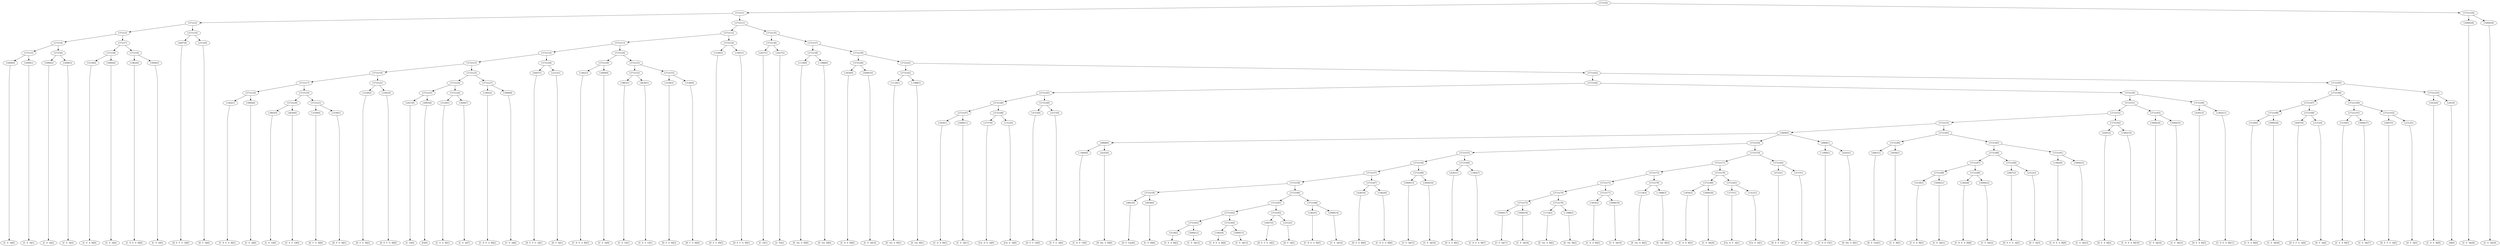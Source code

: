 digraph sample{
"L5000(0)"->"[C  E  A](0)"
"L5000(1)"->"[C  E  A](1)"
"L5721(5)"->"L5000(0)"
"L5721(5)"->"L5000(1)"
"L5000(2)"->"[C  E  A](2)"
"L5000(3)"->"[C  E  A](3)"
"L5721(6)"->"L5000(2)"
"L5721(6)"->"L5000(3)"
"L5721(4)"->"L5721(5)"
"L5721(4)"->"L5721(6)"
"L5129(0)"->"[C  E  A  B](0)"
"L5000(4)"->"[C  E  A](4)"
"L5721(8)"->"L5129(0)"
"L5721(8)"->"L5000(4)"
"L1462(0)"->"[C  D  E  A  B](0)"
"L5000(5)"->"[C  E  A](5)"
"L5721(9)"->"L1462(0)"
"L5721(9)"->"L5000(5)"
"L5721(7)"->"L5721(8)"
"L5721(7)"->"L5721(9)"
"L5721(3)"->"L5721(4)"
"L5721(3)"->"L5721(7)"
"L4407(0)"->"[D  E  F  G  A](0)"
"L2312(0)"->"[D  F  A](0)"
"L5721(10)"->"L4407(0)"
"L5721(10)"->"L2312(0)"
"L5721(2)"->"L5721(3)"
"L5721(2)"->"L5721(10)"
"L1462(1)"->"[C  D  E  A  B](1)"
"L5000(6)"->"[C  E  A](6)"
"L5721(18)"->"L1462(1)"
"L5721(18)"->"L5000(6)"
"L3863(0)"->"[C  E  G](0)"
"L4630(0)"->"[C  E  F  G](0)"
"L5721(20)"->"L3863(0)"
"L5721(20)"->"L4630(0)"
"L3149(0)"->"[D  F  G  B](0)"
"L3149(1)"->"[D  F  G  B](1)"
"L5721(21)"->"L3149(0)"
"L5721(21)"->"L3149(1)"
"L5721(19)"->"L5721(20)"
"L5721(19)"->"L5721(21)"
"L5721(17)"->"L5721(18)"
"L5721(17)"->"L5721(19)"
"L3149(2)"->"[D  F  G  B](2)"
"L3381(0)"->"[D  E  F  G  B](0)"
"L5721(22)"->"L3149(2)"
"L5721(22)"->"L3381(0)"
"L5721(16)"->"L5721(17)"
"L5721(16)"->"L5721(22)"
"L2427(0)"->"[C  E](0)"
"L4993(0)"->"[E](0)"
"L5721(25)"->"L2427(0)"
"L5721(25)"->"L4993(0)"
"L5129(1)"->"[C  E  A  B](1)"
"L5000(7)"->"[C  E  A](7)"
"L5721(26)"->"L5129(1)"
"L5721(26)"->"L5000(7)"
"L5721(24)"->"L5721(25)"
"L5721(24)"->"L5721(26)"
"L1462(2)"->"[C  D  E  A  B](2)"
"L5000(8)"->"[C  E  A](8)"
"L5721(27)"->"L1462(2)"
"L5721(27)"->"L5000(8)"
"L5721(23)"->"L5721(24)"
"L5721(23)"->"L5721(27)"
"L5721(15)"->"L5721(16)"
"L5721(15)"->"L5721(23)"
"L4407(1)"->"[D  E  F  G  A](1)"
"L2312(1)"->"[D  F  A](1)"
"L5721(28)"->"L4407(1)"
"L5721(28)"->"L2312(1)"
"L5721(14)"->"L5721(15)"
"L5721(14)"->"L5721(28)"
"L1462(3)"->"[C  D  E  A  B](3)"
"L5000(9)"->"[C  E  A](9)"
"L5721(30)"->"L1462(3)"
"L5721(30)"->"L5000(9)"
"L3863(1)"->"[C  E  G](1)"
"L4630(1)"->"[C  E  F  G](1)"
"L5721(32)"->"L3863(1)"
"L5721(32)"->"L4630(1)"
"L3149(3)"->"[D  F  G  B](3)"
"L3149(4)"->"[D  F  G  B](4)"
"L5721(33)"->"L3149(3)"
"L5721(33)"->"L3149(4)"
"L5721(31)"->"L5721(32)"
"L5721(31)"->"L5721(33)"
"L5721(29)"->"L5721(30)"
"L5721(29)"->"L5721(31)"
"L5721(13)"->"L5721(14)"
"L5721(13)"->"L5721(29)"
"L3149(5)"->"[D  F  G  B](5)"
"L3381(1)"->"[D  E  F  G  B](1)"
"L5721(34)"->"L3149(5)"
"L5721(34)"->"L3381(1)"
"L5721(12)"->"L5721(13)"
"L5721(12)"->"L5721(34)"
"L2427(1)"->"[C  E](1)"
"L2427(2)"->"[C  E](2)"
"L5721(36)"->"L2427(1)"
"L5721(36)"->"L2427(2)"
"L1118(0)"->"[E  Gis  A  B](0)"
"L-1988(0)"->"[E  Gis  B](0)"
"L5721(38)"->"L1118(0)"
"L5721(38)"->"L-1988(0)"
"L3454(0)"->"[C  D  A  B](0)"
"L5000(10)"->"[C  E  A](10)"
"L5721(40)"->"L3454(0)"
"L5721(40)"->"L5000(10)"
"L1118(1)"->"[E  Gis  A  B](1)"
"L-1988(1)"->"[E  Gis  B](1)"
"L5721(42)"->"L1118(1)"
"L5721(42)"->"L-1988(1)"
"L3454(1)"->"[C  D  A  B](1)"
"L5000(11)"->"[C  E  A](11)"
"L5721(47)"->"L3454(1)"
"L5721(47)"->"L5000(11)"
"L3737(0)"->"[Cis  D  E  A](0)"
"L1312(0)"->"[Cis  E  A](0)"
"L5721(48)"->"L3737(0)"
"L5721(48)"->"L1312(0)"
"L5721(46)"->"L5721(47)"
"L5721(46)"->"L5721(48)"
"L4723(0)"->"[D  E  F  G](0)"
"L5157(0)"->"[E  F  G  A](0)"
"L5721(49)"->"L4723(0)"
"L5721(49)"->"L5157(0)"
"L5721(45)"->"L5721(46)"
"L5721(45)"->"L5721(49)"
"L-1900(0)"->"[C  D  E  F](0)"
"L4243(0)"->"[D  Dis  A  B](0)"
"L4868(0)"->"L-1900(0)"
"L4868(0)"->"L4243(0)"
"L4661(0)"->"[D  E  Gis](0)"
"L4056(0)"->"[C  E  B](0)"
"L5721(59)"->"L4661(0)"
"L5721(59)"->"L4056(0)"
"L5129(2)"->"[C  E  A  B](2)"
"L5000(12)"->"[C  E  A](12)"
"L5721(63)"->"L5129(2)"
"L5721(63)"->"L5000(12)"
"L1462(4)"->"[C  D  E  A  B](4)"
"L5000(13)"->"[C  E  A](13)"
"L5721(64)"->"L1462(4)"
"L5721(64)"->"L5000(13)"
"L5721(62)"->"L5721(63)"
"L5721(62)"->"L5721(64)"
"L4407(2)"->"[D  E  F  G  A](2)"
"L2312(2)"->"[D  F  A](2)"
"L5721(65)"->"L4407(2)"
"L5721(65)"->"L2312(2)"
"L5721(61)"->"L5721(62)"
"L5721(61)"->"L5721(65)"
"L1462(5)"->"[C  D  E  A  B](5)"
"L5000(14)"->"[C  E  A](14)"
"L5721(66)"->"L1462(5)"
"L5721(66)"->"L5000(14)"
"L5721(60)"->"L5721(61)"
"L5721(60)"->"L5721(66)"
"L5721(58)"->"L5721(59)"
"L5721(58)"->"L5721(60)"
"L4281(0)"->"[D  E  A  B](0)"
"L1462(6)"->"[C  D  E  A  B](6)"
"L5721(67)"->"L4281(0)"
"L5721(67)"->"L1462(6)"
"L5721(57)"->"L5721(58)"
"L5721(57)"->"L5721(67)"
"L5000(15)"->"[C  E  A](15)"
"L5000(16)"->"[C  E  A](16)"
"L5721(68)"->"L5000(15)"
"L5721(68)"->"L5000(16)"
"L5721(56)"->"L5721(57)"
"L5721(56)"->"L5721(68)"
"L4281(1)"->"[D  E  A  B](1)"
"L1462(7)"->"[C  D  E  A  B](7)"
"L5721(69)"->"L4281(1)"
"L5721(69)"->"L1462(7)"
"L5721(55)"->"L5721(56)"
"L5721(55)"->"L5721(69)"
"L5000(17)"->"[C  E  A](17)"
"L5000(18)"->"[C  E  A](18)"
"L5721(75)"->"L5000(17)"
"L5721(75)"->"L5000(18)"
"L1118(2)"->"[E  Gis  A  B](2)"
"L-1988(2)"->"[E  Gis  B](2)"
"L5721(76)"->"L1118(2)"
"L5721(76)"->"L-1988(2)"
"L5721(74)"->"L5721(75)"
"L5721(74)"->"L5721(76)"
"L3454(2)"->"[C  D  A  B](2)"
"L5000(19)"->"[C  E  A](19)"
"L5721(77)"->"L3454(2)"
"L5721(77)"->"L5000(19)"
"L5721(73)"->"L5721(74)"
"L5721(73)"->"L5721(77)"
"L1118(3)"->"[E  Gis  A  B](3)"
"L-1988(3)"->"[E  Gis  B](3)"
"L5721(78)"->"L1118(3)"
"L5721(78)"->"L-1988(3)"
"L5721(72)"->"L5721(73)"
"L5721(72)"->"L5721(78)"
"L3454(3)"->"[C  D  A  B](3)"
"L5000(20)"->"[C  E  A](20)"
"L5721(80)"->"L3454(3)"
"L5721(80)"->"L5000(20)"
"L3737(1)"->"[Cis  D  E  A](1)"
"L1312(1)"->"[Cis  E  A](1)"
"L5721(81)"->"L3737(1)"
"L5721(81)"->"L1312(1)"
"L5721(79)"->"L5721(80)"
"L5721(79)"->"L5721(81)"
"L5721(71)"->"L5721(72)"
"L5721(71)"->"L5721(79)"
"L4723(1)"->"[D  E  F  G](1)"
"L5157(1)"->"[E  F  G  A](1)"
"L5721(82)"->"L4723(1)"
"L5721(82)"->"L5157(1)"
"L5721(70)"->"L5721(71)"
"L5721(70)"->"L5721(82)"
"L5721(54)"->"L5721(55)"
"L5721(54)"->"L5721(70)"
"L-1900(1)"->"[C  D  E  F](1)"
"L4243(1)"->"[D  Dis  A  B](1)"
"L4868(1)"->"L-1900(1)"
"L4868(1)"->"L4243(1)"
"L5604(0)"->"L4868(0)"
"L5604(0)"->"L5721(54)"
"L5604(0)"->"L4868(1)"
"L4661(1)"->"[D  E  Gis](1)"
"L4056(1)"->"[C  E  B](1)"
"L5721(84)"->"L4661(1)"
"L5721(84)"->"L4056(1)"
"L5129(3)"->"[C  E  A  B](3)"
"L5000(21)"->"[C  E  A](21)"
"L5721(88)"->"L5129(3)"
"L5721(88)"->"L5000(21)"
"L1462(8)"->"[C  D  E  A  B](8)"
"L5000(22)"->"[C  E  A](22)"
"L5721(89)"->"L1462(8)"
"L5721(89)"->"L5000(22)"
"L5721(87)"->"L5721(88)"
"L5721(87)"->"L5721(89)"
"L4407(3)"->"[D  E  F  G  A](3)"
"L2312(3)"->"[D  F  A](3)"
"L5721(90)"->"L4407(3)"
"L5721(90)"->"L2312(3)"
"L5721(86)"->"L5721(87)"
"L5721(86)"->"L5721(90)"
"L1462(9)"->"[C  D  E  A  B](9)"
"L5000(23)"->"[C  E  A](23)"
"L5721(91)"->"L1462(9)"
"L5721(91)"->"L5000(23)"
"L5721(85)"->"L5721(86)"
"L5721(85)"->"L5721(91)"
"L5721(83)"->"L5721(84)"
"L5721(83)"->"L5721(85)"
"L5721(53)"->"L5604(0)"
"L5721(53)"->"L5721(83)"
"L4281(2)"->"[D  E  A  B](2)"
"L1462(10)"->"[C  D  E  A  B](10)"
"L5721(92)"->"L4281(2)"
"L5721(92)"->"L1462(10)"
"L5721(52)"->"L5721(53)"
"L5721(52)"->"L5721(92)"
"L5000(24)"->"[C  E  A](24)"
"L5000(25)"->"[C  E  A](25)"
"L5721(93)"->"L5000(24)"
"L5721(93)"->"L5000(25)"
"L5721(51)"->"L5721(52)"
"L5721(51)"->"L5721(93)"
"L4281(3)"->"[D  E  A  B](3)"
"L1462(11)"->"[C  D  E  A  B](11)"
"L5721(94)"->"L4281(3)"
"L5721(94)"->"L1462(11)"
"L5721(50)"->"L5721(51)"
"L5721(50)"->"L5721(94)"
"L5721(44)"->"L5721(45)"
"L5721(44)"->"L5721(50)"
"L5129(4)"->"[C  E  A  B](4)"
"L5000(26)"->"[C  E  A](26)"
"L5721(98)"->"L5129(4)"
"L5721(98)"->"L5000(26)"
"L4407(4)"->"[D  E  F  G  A](4)"
"L2312(4)"->"[D  F  A](4)"
"L5721(99)"->"L4407(4)"
"L5721(99)"->"L2312(4)"
"L5721(97)"->"L5721(98)"
"L5721(97)"->"L5721(99)"
"L5129(5)"->"[C  E  A  B](5)"
"L5000(27)"->"[C  E  A](27)"
"L5721(101)"->"L5129(5)"
"L5721(101)"->"L5000(27)"
"L4407(5)"->"[D  E  F  G  A](5)"
"L2312(5)"->"[D  F  A](5)"
"L5721(102)"->"L4407(5)"
"L5721(102)"->"L2312(5)"
"L5721(100)"->"L5721(101)"
"L5721(100)"->"L5721(102)"
"L5721(96)"->"L5721(97)"
"L5721(96)"->"L5721(100)"
"L5432(0)"->"[C  D  E  B](0)"
"L291(0)"->"[A](0)"
"L5721(103)"->"L5432(0)"
"L5721(103)"->"L291(0)"
"L5721(95)"->"L5721(96)"
"L5721(95)"->"L5721(103)"
"L5721(43)"->"L5721(44)"
"L5721(43)"->"L5721(95)"
"L5721(41)"->"L5721(42)"
"L5721(41)"->"L5721(43)"
"L5721(39)"->"L5721(40)"
"L5721(39)"->"L5721(41)"
"L5721(37)"->"L5721(38)"
"L5721(37)"->"L5721(39)"
"L5721(35)"->"L5721(36)"
"L5721(35)"->"L5721(37)"
"L5721(11)"->"L5721(12)"
"L5721(11)"->"L5721(35)"
"L5721(1)"->"L5721(2)"
"L5721(1)"->"L5721(11)"
"L5000(28)"->"[C  E  A](28)"
"L5000(29)"->"[C  E  A](29)"
"L5721(104)"->"L5000(28)"
"L5721(104)"->"L5000(29)"
"L5721(0)"->"L5721(1)"
"L5721(0)"->"L5721(104)"
{rank = min; "L5721(0)"}
{rank = same; "L5721(1)"; "L5721(104)";}
{rank = same; "L5721(2)"; "L5721(11)"; "L5000(28)"; "L5000(29)";}
{rank = same; "L5721(3)"; "L5721(10)"; "L5721(12)"; "L5721(35)";}
{rank = same; "L5721(4)"; "L5721(7)"; "L4407(0)"; "L2312(0)"; "L5721(13)"; "L5721(34)"; "L5721(36)"; "L5721(37)";}
{rank = same; "L5721(5)"; "L5721(6)"; "L5721(8)"; "L5721(9)"; "L5721(14)"; "L5721(29)"; "L3149(5)"; "L3381(1)"; "L2427(1)"; "L2427(2)"; "L5721(38)"; "L5721(39)";}
{rank = same; "L5000(0)"; "L5000(1)"; "L5000(2)"; "L5000(3)"; "L5129(0)"; "L5000(4)"; "L1462(0)"; "L5000(5)"; "L5721(15)"; "L5721(28)"; "L5721(30)"; "L5721(31)"; "L1118(0)"; "L-1988(0)"; "L5721(40)"; "L5721(41)";}
{rank = same; "L5721(16)"; "L5721(23)"; "L4407(1)"; "L2312(1)"; "L1462(3)"; "L5000(9)"; "L5721(32)"; "L5721(33)"; "L3454(0)"; "L5000(10)"; "L5721(42)"; "L5721(43)";}
{rank = same; "L5721(17)"; "L5721(22)"; "L5721(24)"; "L5721(27)"; "L3863(1)"; "L4630(1)"; "L3149(3)"; "L3149(4)"; "L1118(1)"; "L-1988(1)"; "L5721(44)"; "L5721(95)";}
{rank = same; "L5721(18)"; "L5721(19)"; "L3149(2)"; "L3381(0)"; "L5721(25)"; "L5721(26)"; "L1462(2)"; "L5000(8)"; "L5721(45)"; "L5721(50)"; "L5721(96)"; "L5721(103)";}
{rank = same; "L1462(1)"; "L5000(6)"; "L5721(20)"; "L5721(21)"; "L2427(0)"; "L4993(0)"; "L5129(1)"; "L5000(7)"; "L5721(46)"; "L5721(49)"; "L5721(51)"; "L5721(94)"; "L5721(97)"; "L5721(100)"; "L5432(0)"; "L291(0)";}
{rank = same; "L3863(0)"; "L4630(0)"; "L3149(0)"; "L3149(1)"; "L5721(47)"; "L5721(48)"; "L4723(0)"; "L5157(0)"; "L5721(52)"; "L5721(93)"; "L4281(3)"; "L1462(11)"; "L5721(98)"; "L5721(99)"; "L5721(101)"; "L5721(102)";}
{rank = same; "L3454(1)"; "L5000(11)"; "L3737(0)"; "L1312(0)"; "L5721(53)"; "L5721(92)"; "L5000(24)"; "L5000(25)"; "L5129(4)"; "L5000(26)"; "L4407(4)"; "L2312(4)"; "L5129(5)"; "L5000(27)"; "L4407(5)"; "L2312(5)";}
{rank = same; "L5604(0)"; "L5721(83)"; "L4281(2)"; "L1462(10)";}
{rank = same; "L4868(0)"; "L5721(54)"; "L4868(1)"; "L5721(84)"; "L5721(85)";}
{rank = same; "L-1900(0)"; "L4243(0)"; "L5721(55)"; "L5721(70)"; "L-1900(1)"; "L4243(1)"; "L4661(1)"; "L4056(1)"; "L5721(86)"; "L5721(91)";}
{rank = same; "L5721(56)"; "L5721(69)"; "L5721(71)"; "L5721(82)"; "L5721(87)"; "L5721(90)"; "L1462(9)"; "L5000(23)";}
{rank = same; "L5721(57)"; "L5721(68)"; "L4281(1)"; "L1462(7)"; "L5721(72)"; "L5721(79)"; "L4723(1)"; "L5157(1)"; "L5721(88)"; "L5721(89)"; "L4407(3)"; "L2312(3)";}
{rank = same; "L5721(58)"; "L5721(67)"; "L5000(15)"; "L5000(16)"; "L5721(73)"; "L5721(78)"; "L5721(80)"; "L5721(81)"; "L5129(3)"; "L5000(21)"; "L1462(8)"; "L5000(22)";}
{rank = same; "L5721(59)"; "L5721(60)"; "L4281(0)"; "L1462(6)"; "L5721(74)"; "L5721(77)"; "L1118(3)"; "L-1988(3)"; "L3454(3)"; "L5000(20)"; "L3737(1)"; "L1312(1)";}
{rank = same; "L4661(0)"; "L4056(0)"; "L5721(61)"; "L5721(66)"; "L5721(75)"; "L5721(76)"; "L3454(2)"; "L5000(19)";}
{rank = same; "L5721(62)"; "L5721(65)"; "L1462(5)"; "L5000(14)"; "L5000(17)"; "L5000(18)"; "L1118(2)"; "L-1988(2)";}
{rank = same; "L5721(63)"; "L5721(64)"; "L4407(2)"; "L2312(2)";}
{rank = same; "L5129(2)"; "L5000(12)"; "L1462(4)"; "L5000(13)";}
{rank = max; "[A](0)"; "[C  D  A  B](0)"; "[C  D  A  B](1)"; "[C  D  A  B](2)"; "[C  D  A  B](3)"; "[C  D  E  A  B](0)"; "[C  D  E  A  B](1)"; "[C  D  E  A  B](10)"; "[C  D  E  A  B](11)"; "[C  D  E  A  B](2)"; "[C  D  E  A  B](3)"; "[C  D  E  A  B](4)"; "[C  D  E  A  B](5)"; "[C  D  E  A  B](6)"; "[C  D  E  A  B](7)"; "[C  D  E  A  B](8)"; "[C  D  E  A  B](9)"; "[C  D  E  B](0)"; "[C  D  E  F](0)"; "[C  D  E  F](1)"; "[C  E  A  B](0)"; "[C  E  A  B](1)"; "[C  E  A  B](2)"; "[C  E  A  B](3)"; "[C  E  A  B](4)"; "[C  E  A  B](5)"; "[C  E  A](0)"; "[C  E  A](1)"; "[C  E  A](10)"; "[C  E  A](11)"; "[C  E  A](12)"; "[C  E  A](13)"; "[C  E  A](14)"; "[C  E  A](15)"; "[C  E  A](16)"; "[C  E  A](17)"; "[C  E  A](18)"; "[C  E  A](19)"; "[C  E  A](2)"; "[C  E  A](20)"; "[C  E  A](21)"; "[C  E  A](22)"; "[C  E  A](23)"; "[C  E  A](24)"; "[C  E  A](25)"; "[C  E  A](26)"; "[C  E  A](27)"; "[C  E  A](28)"; "[C  E  A](29)"; "[C  E  A](3)"; "[C  E  A](4)"; "[C  E  A](5)"; "[C  E  A](6)"; "[C  E  A](7)"; "[C  E  A](8)"; "[C  E  A](9)"; "[C  E  B](0)"; "[C  E  B](1)"; "[C  E  F  G](0)"; "[C  E  F  G](1)"; "[C  E  G](0)"; "[C  E  G](1)"; "[C  E](0)"; "[C  E](1)"; "[C  E](2)"; "[Cis  D  E  A](0)"; "[Cis  D  E  A](1)"; "[Cis  E  A](0)"; "[Cis  E  A](1)"; "[D  Dis  A  B](0)"; "[D  Dis  A  B](1)"; "[D  E  A  B](0)"; "[D  E  A  B](1)"; "[D  E  A  B](2)"; "[D  E  A  B](3)"; "[D  E  F  G  A](0)"; "[D  E  F  G  A](1)"; "[D  E  F  G  A](2)"; "[D  E  F  G  A](3)"; "[D  E  F  G  A](4)"; "[D  E  F  G  A](5)"; "[D  E  F  G  B](0)"; "[D  E  F  G  B](1)"; "[D  E  F  G](0)"; "[D  E  F  G](1)"; "[D  E  Gis](0)"; "[D  E  Gis](1)"; "[D  F  A](0)"; "[D  F  A](1)"; "[D  F  A](2)"; "[D  F  A](3)"; "[D  F  A](4)"; "[D  F  A](5)"; "[D  F  G  B](0)"; "[D  F  G  B](1)"; "[D  F  G  B](2)"; "[D  F  G  B](3)"; "[D  F  G  B](4)"; "[D  F  G  B](5)"; "[E  F  G  A](0)"; "[E  F  G  A](1)"; "[E  Gis  A  B](0)"; "[E  Gis  A  B](1)"; "[E  Gis  A  B](2)"; "[E  Gis  A  B](3)"; "[E  Gis  B](0)"; "[E  Gis  B](1)"; "[E  Gis  B](2)"; "[E  Gis  B](3)"; "[E](0)";}
}